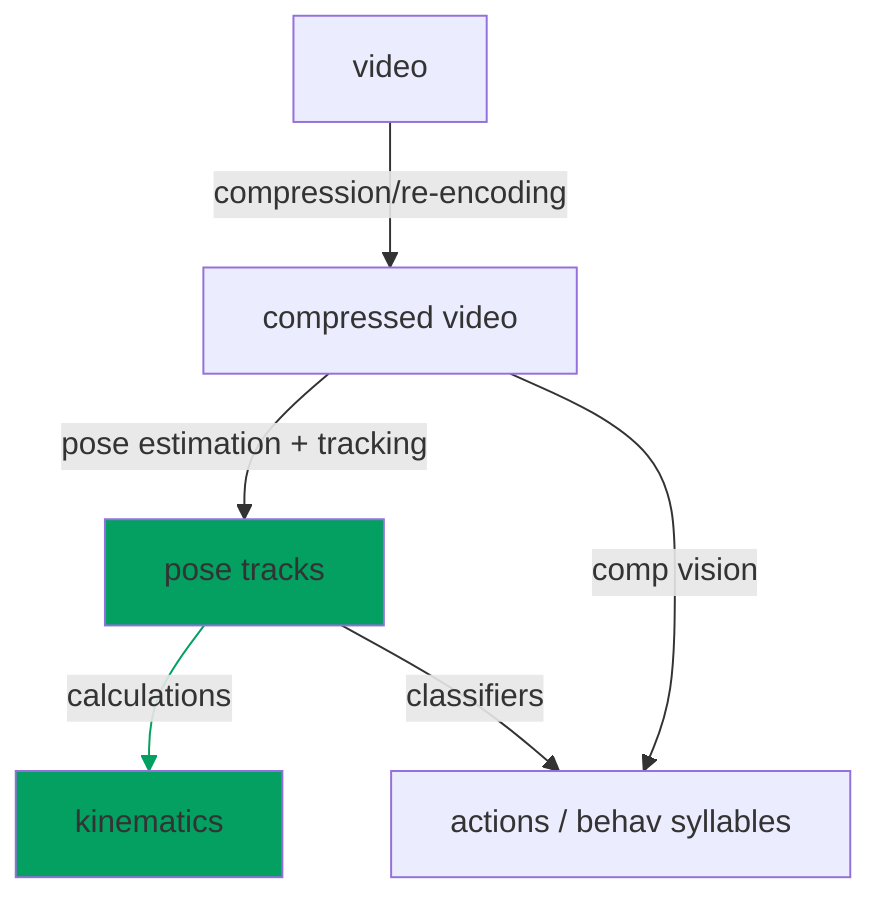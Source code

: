 flowchart TB
    classDef emphasis fill:#03A062;

    video -->|compression/re-encoding | video2["compressed video"]
    video2 -->|pose estimation + tracking| tracks["pose tracks"]
    tracks --> |calculations| kinematics
    tracks -->|classifiers| actions["actions / behav syllables"]
    video2 --> |comp vision| actions

    linkStyle 2 stroke:#03A062, color:;
    class tracks emphasis
    class kinematics emphasis